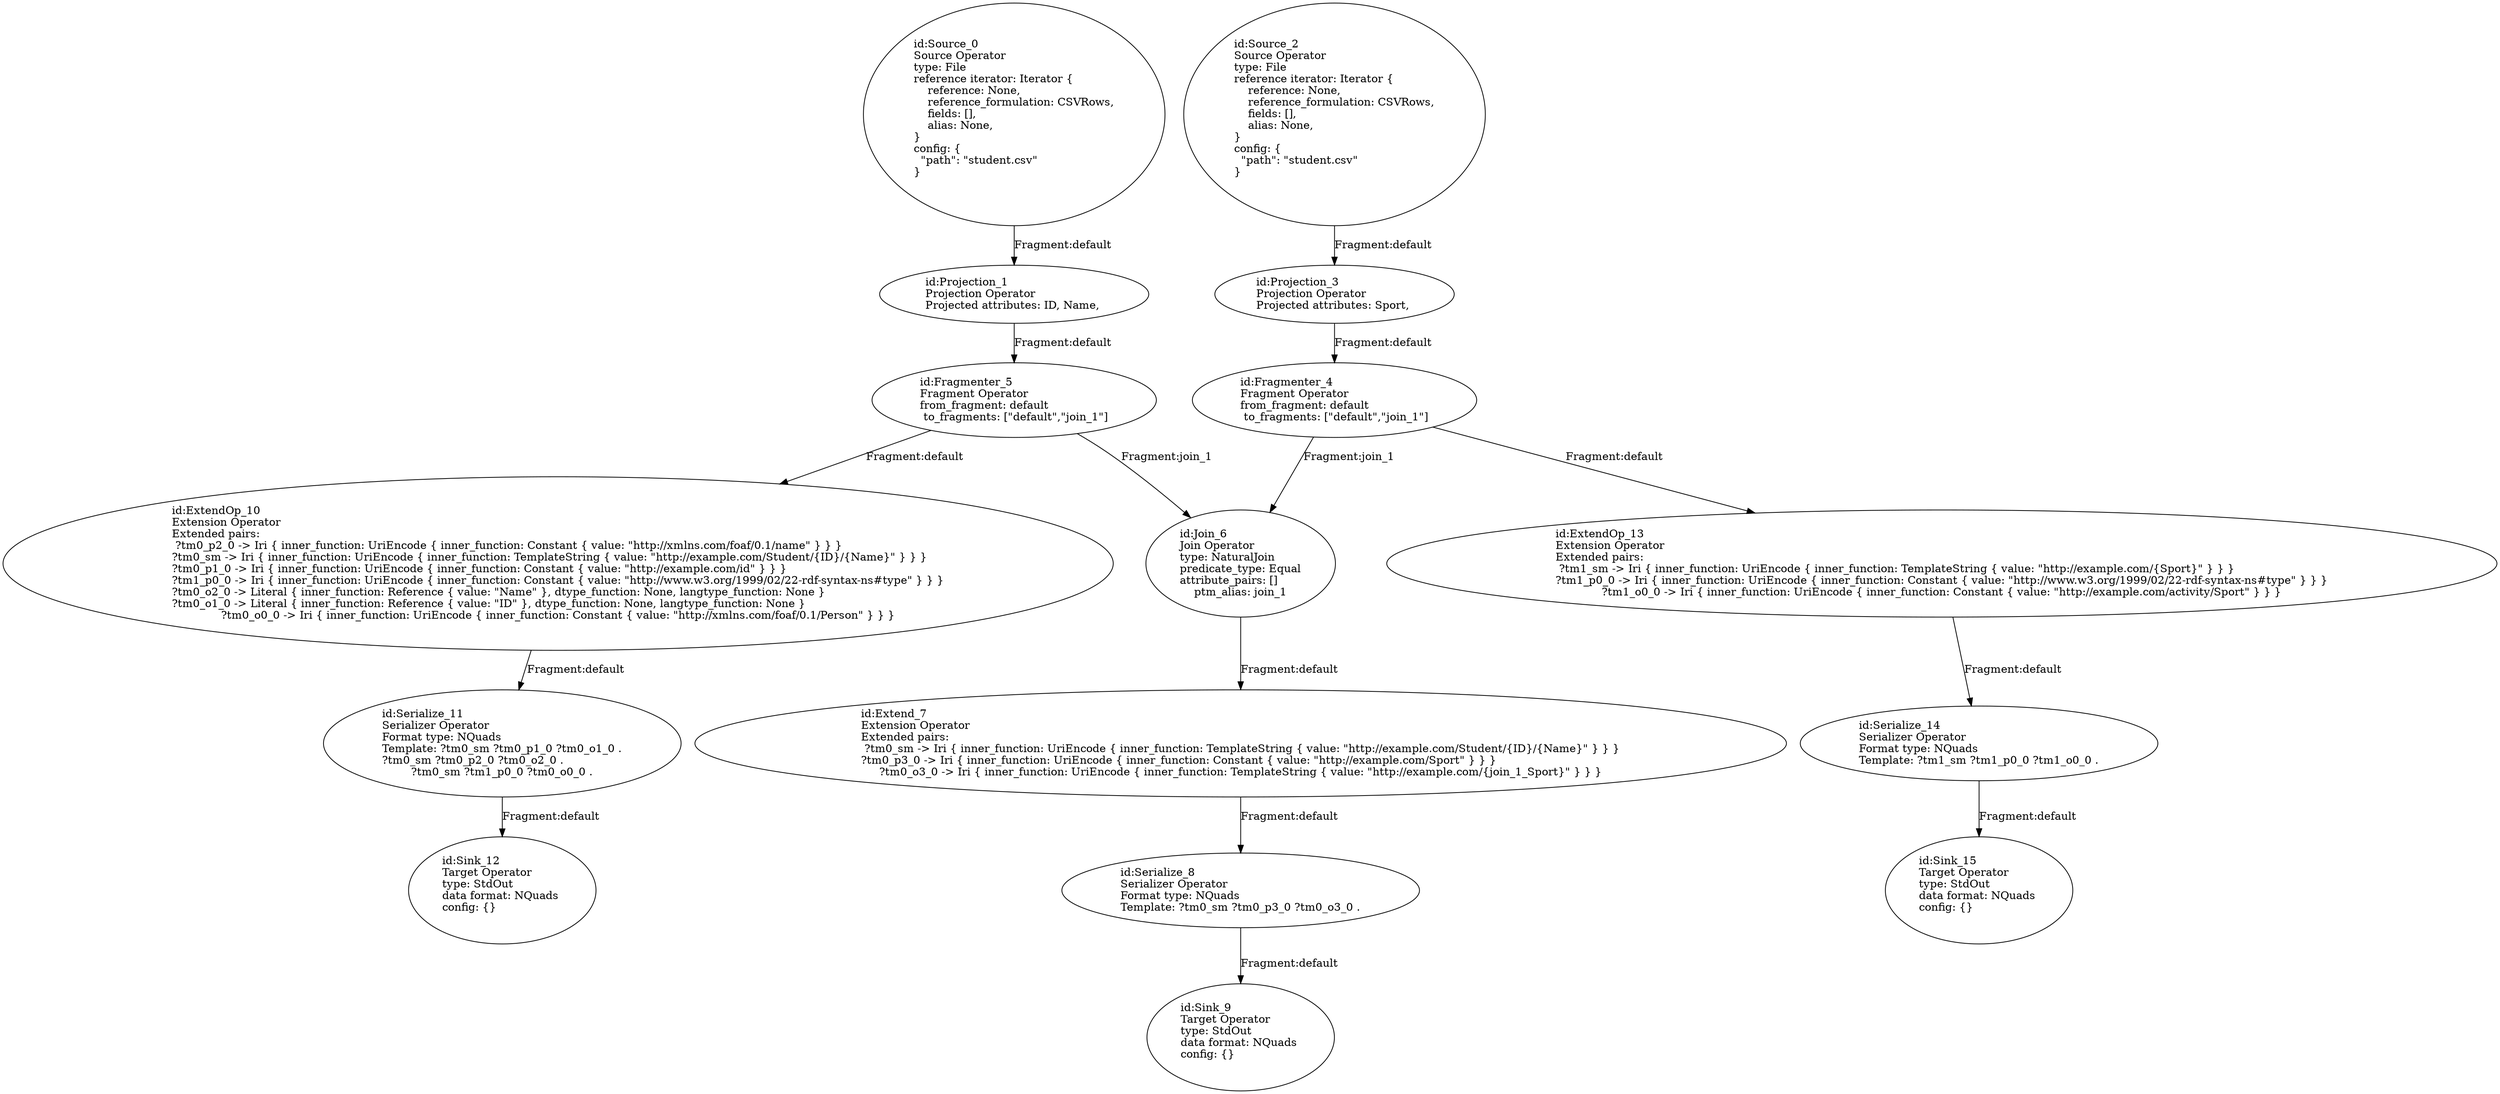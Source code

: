 digraph {
    0 [ label = "id:Source_0 \lSource Operator\ltype: File \lreference iterator: Iterator {\l    reference: None,\l    reference_formulation: CSVRows,\l    fields: [],\l    alias: None,\l} \lconfig: {\l  \"path\": \"student.csv\"\l}\l             " ]
    1 [ label = "id:Projection_1 \lProjection Operator\lProjected attributes: ID, Name, " ]
    2 [ label = "id:Source_2 \lSource Operator\ltype: File \lreference iterator: Iterator {\l    reference: None,\l    reference_formulation: CSVRows,\l    fields: [],\l    alias: None,\l} \lconfig: {\l  \"path\": \"student.csv\"\l}\l             " ]
    3 [ label = "id:Projection_3 \lProjection Operator\lProjected attributes: Sport, " ]
    4 [ label = "id:Fragmenter_4 \lFragment Operator\lfrom_fragment: default \l to_fragments: [\"default\",\"join_1\"]" ]
    5 [ label = "id:Fragmenter_5 \lFragment Operator\lfrom_fragment: default \l to_fragments: [\"default\",\"join_1\"]" ]
    6 [ label = "id:Join_6 \lJoin Operator\ltype: NaturalJoin\lpredicate_type: Equal\lattribute_pairs: []\lptm_alias: join_1" ]
    7 [ label = "id:Extend_7 \lExtension Operator\lExtended pairs: \l ?tm0_sm -> Iri { inner_function: UriEncode { inner_function: TemplateString { value: \"http://example.com/Student/{ID}/{Name}\" } } }\l?tm0_p3_0 -> Iri { inner_function: UriEncode { inner_function: Constant { value: \"http://example.com/Sport\" } } }\l?tm0_o3_0 -> Iri { inner_function: UriEncode { inner_function: TemplateString { value: \"http://example.com/{join_1_Sport}\" } } }" ]
    8 [ label = "id:Serialize_8 \lSerializer Operator\lFormat type: NQuads\lTemplate: ?tm0_sm ?tm0_p3_0 ?tm0_o3_0 ." ]
    9 [ label = "id:Sink_9 \lTarget Operator\ltype: StdOut \ldata format: NQuads \lconfig: {}\l             " ]
    10 [ label = "id:ExtendOp_10 \lExtension Operator\lExtended pairs: \l ?tm0_p2_0 -> Iri { inner_function: UriEncode { inner_function: Constant { value: \"http://xmlns.com/foaf/0.1/name\" } } }\l?tm0_sm -> Iri { inner_function: UriEncode { inner_function: TemplateString { value: \"http://example.com/Student/{ID}/{Name}\" } } }\l?tm0_p1_0 -> Iri { inner_function: UriEncode { inner_function: Constant { value: \"http://example.com/id\" } } }\l?tm1_p0_0 -> Iri { inner_function: UriEncode { inner_function: Constant { value: \"http://www.w3.org/1999/02/22-rdf-syntax-ns#type\" } } }\l?tm0_o2_0 -> Literal { inner_function: Reference { value: \"Name\" }, dtype_function: None, langtype_function: None }\l?tm0_o1_0 -> Literal { inner_function: Reference { value: \"ID\" }, dtype_function: None, langtype_function: None }\l?tm0_o0_0 -> Iri { inner_function: UriEncode { inner_function: Constant { value: \"http://xmlns.com/foaf/0.1/Person\" } } }" ]
    11 [ label = "id:Serialize_11 \lSerializer Operator\lFormat type: NQuads\lTemplate: ?tm0_sm ?tm0_p1_0 ?tm0_o1_0 .\l?tm0_sm ?tm0_p2_0 ?tm0_o2_0 .\l?tm0_sm ?tm1_p0_0 ?tm0_o0_0 ." ]
    12 [ label = "id:Sink_12 \lTarget Operator\ltype: StdOut \ldata format: NQuads \lconfig: {}\l             " ]
    13 [ label = "id:ExtendOp_13 \lExtension Operator\lExtended pairs: \l ?tm1_sm -> Iri { inner_function: UriEncode { inner_function: TemplateString { value: \"http://example.com/{Sport}\" } } }\l?tm1_p0_0 -> Iri { inner_function: UriEncode { inner_function: Constant { value: \"http://www.w3.org/1999/02/22-rdf-syntax-ns#type\" } } }\l?tm1_o0_0 -> Iri { inner_function: UriEncode { inner_function: Constant { value: \"http://example.com/activity/Sport\" } } }" ]
    14 [ label = "id:Serialize_14 \lSerializer Operator\lFormat type: NQuads\lTemplate: ?tm1_sm ?tm1_p0_0 ?tm1_o0_0 ." ]
    15 [ label = "id:Sink_15 \lTarget Operator\ltype: StdOut \ldata format: NQuads \lconfig: {}\l             " ]
    0 -> 1 [ label = "Fragment:default" ]
    2 -> 3 [ label = "Fragment:default" ]
    3 -> 4 [ label = "Fragment:default" ]
    1 -> 5 [ label = "Fragment:default" ]
    5 -> 6 [ label = "Fragment:join_1" ]
    4 -> 6 [ label = "Fragment:join_1" ]
    6 -> 7 [ label = "Fragment:default" ]
    7 -> 8 [ label = "Fragment:default" ]
    8 -> 9 [ label = "Fragment:default" ]
    5 -> 10 [ label = "Fragment:default" ]
    10 -> 11 [ label = "Fragment:default" ]
    11 -> 12 [ label = "Fragment:default" ]
    4 -> 13 [ label = "Fragment:default" ]
    13 -> 14 [ label = "Fragment:default" ]
    14 -> 15 [ label = "Fragment:default" ]
}
